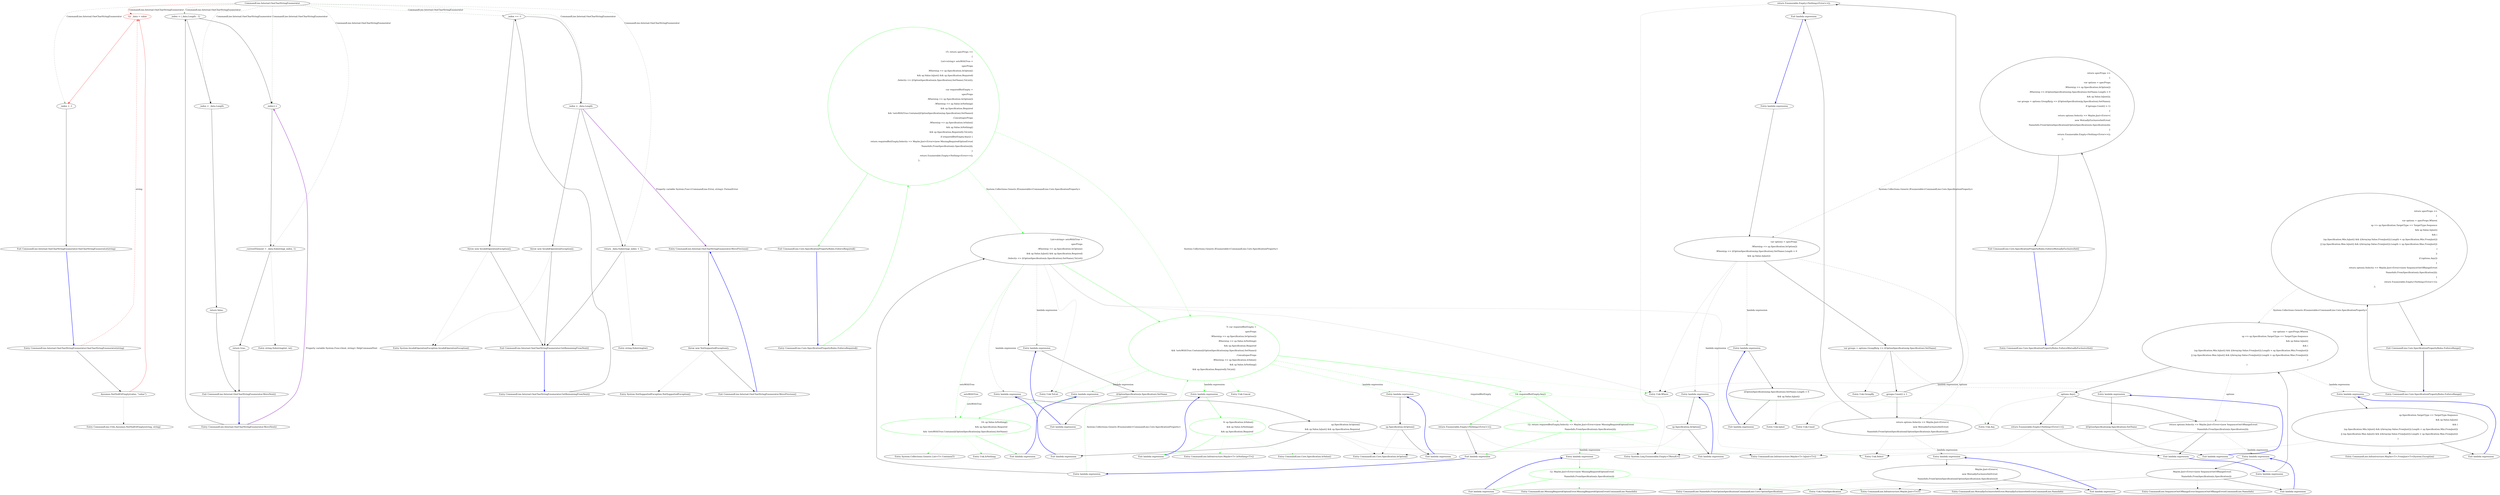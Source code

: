 digraph  {
n28 [label="CommandLine.Internal.OneCharStringEnumerator", span=""];
n0 [cluster="CommandLine.Internal.OneCharStringEnumerator.OneCharStringEnumerator(string)", label="Entry CommandLine.Internal.OneCharStringEnumerator.OneCharStringEnumerator(string)", span="37-37"];
n1 [cluster="CommandLine.Internal.OneCharStringEnumerator.OneCharStringEnumerator(string)", label="Assumes.NotNullOrEmpty(value, ''value'')", span="39-39"];
n2 [cluster="CommandLine.Internal.OneCharStringEnumerator.OneCharStringEnumerator(string)", color=red, community=0, label="12: _data = value", span="40-40"];
n5 [cluster="CommandLine.Utils.Assumes.NotNullOrEmpty(string, string)", label="Entry CommandLine.Utils.Assumes.NotNullOrEmpty(string, string)", span="54-54"];
n3 [cluster="CommandLine.Internal.OneCharStringEnumerator.OneCharStringEnumerator(string)", label="_index = -1", span="41-41"];
n4 [cluster="CommandLine.Internal.OneCharStringEnumerator.OneCharStringEnumerator(string)", label="Exit CommandLine.Internal.OneCharStringEnumerator.OneCharStringEnumerator(string)", span="37-37"];
n6 [cluster="CommandLine.Internal.OneCharStringEnumerator.MoveNext()", label="Entry CommandLine.Internal.OneCharStringEnumerator.MoveNext()", span="75-75"];
n7 [cluster="CommandLine.Internal.OneCharStringEnumerator.MoveNext()", label="_index < (_data.Length - 1)", span="77-77"];
n8 [cluster="CommandLine.Internal.OneCharStringEnumerator.MoveNext()", label="_index++", span="79-79"];
n11 [cluster="CommandLine.Internal.OneCharStringEnumerator.MoveNext()", label="_index = _data.Length", span="83-83"];
n9 [cluster="CommandLine.Internal.OneCharStringEnumerator.MoveNext()", label="_currentElement = _data.Substring(_index, 1)", span="80-80"];
n10 [cluster="CommandLine.Internal.OneCharStringEnumerator.MoveNext()", label="return true;", span="81-81"];
n14 [cluster="string.Substring(int, int)", label="Entry string.Substring(int, int)", span="0-0"];
n12 [cluster="CommandLine.Internal.OneCharStringEnumerator.MoveNext()", label="return false;", span="84-84"];
n13 [cluster="CommandLine.Internal.OneCharStringEnumerator.MoveNext()", label="Exit CommandLine.Internal.OneCharStringEnumerator.MoveNext()", span="75-75"];
n15 [cluster="CommandLine.Internal.OneCharStringEnumerator.GetRemainingFromNext()", label="Entry CommandLine.Internal.OneCharStringEnumerator.GetRemainingFromNext()", span="87-87"];
n16 [cluster="CommandLine.Internal.OneCharStringEnumerator.GetRemainingFromNext()", label="_index == -1", span="89-89"];
n17 [cluster="CommandLine.Internal.OneCharStringEnumerator.GetRemainingFromNext()", label="throw new InvalidOperationException();", span="89-89"];
n18 [cluster="CommandLine.Internal.OneCharStringEnumerator.GetRemainingFromNext()", label="_index > _data.Length", span="90-90"];
n19 [cluster="CommandLine.Internal.OneCharStringEnumerator.GetRemainingFromNext()", label="throw new InvalidOperationException();", span="90-90"];
n20 [cluster="CommandLine.Internal.OneCharStringEnumerator.GetRemainingFromNext()", label="return _data.Substring(_index + 1);", span="91-91"];
n21 [cluster="CommandLine.Internal.OneCharStringEnumerator.GetRemainingFromNext()", label="Exit CommandLine.Internal.OneCharStringEnumerator.GetRemainingFromNext()", span="87-87"];
n23 [cluster="string.Substring(int)", label="Entry string.Substring(int)", span="0-0"];
n22 [cluster="System.InvalidOperationException.InvalidOperationException()", label="Entry System.InvalidOperationException.InvalidOperationException()", span="0-0"];
n24 [cluster="CommandLine.Internal.OneCharStringEnumerator.MovePrevious()", label="Entry CommandLine.Internal.OneCharStringEnumerator.MovePrevious()", span="94-94"];
n25 [cluster="CommandLine.Internal.OneCharStringEnumerator.MovePrevious()", label="throw new NotSupportedException();", span="94-94"];
n26 [cluster="CommandLine.Internal.OneCharStringEnumerator.MovePrevious()", label="Exit CommandLine.Internal.OneCharStringEnumerator.MovePrevious()", span="94-94"];
n27 [cluster="System.NotSupportedException.NotSupportedException()", label="Entry System.NotSupportedException.NotSupportedException()", span="0-0"];
d33 [cluster="CommandLine.Core.SpecificationPropertyRules.EnforceRequired()", color=green, community=0, label="15: return specProps =>\r\n            {\r\n                List<string> setsWithTrue =\r\n                    specProps\r\n                        .Where(sp => sp.Specification.IsOption()\r\n                            && sp.Value.IsJust() && sp.Specification.Required)\r\n                        .Select(s => ((OptionSpecification)s.Specification).SetName).ToList();\r\n                \r\n                var requiredButEmpty =\r\n                    specProps\r\n                        .Where(sp => sp.Specification.IsOption())\r\n                        .Where(sp => sp.Value.IsNothing()\r\n                            && sp.Specification.Required\r\n                            && !setsWithTrue.Contains(((OptionSpecification)sp.Specification).SetName))\r\n                    .Concat(specProps\r\n                        .Where(sp => sp.Specification.IsValue()\r\n                            && sp.Value.IsNothing()\r\n                            && sp.Specification.Required)).ToList();\r\n                    if (requiredButEmpty.Any()) {\r\n                        return requiredButEmpty.Select(s => Maybe.Just<Error>(new MissingRequiredOptionError(\r\n                            NameInfo.FromSpecification(s.Specification))));\r\n                    }\r\n                    return Enumerable.Empty<Nothing<Error>>();\r\n                };", span="39-62"];
d32 [cluster="CommandLine.Core.SpecificationPropertyRules.EnforceRequired()", label="Entry CommandLine.Core.SpecificationPropertyRules.EnforceRequired()", span="37-37"];
d34 [cluster="CommandLine.Core.SpecificationPropertyRules.EnforceRequired()", label="Exit CommandLine.Core.SpecificationPropertyRules.EnforceRequired()", span="37-37"];
d36 [cluster="lambda expression", label="List<string> setsWithTrue =\r\n                    specProps\r\n                        .Where(sp => sp.Specification.IsOption()\r\n                            && sp.Value.IsJust() && sp.Specification.Required)\r\n                        .Select(s => ((OptionSpecification)s.Specification).SetName).ToList()", span="41-45"];
d37 [cluster="lambda expression", color=green, community=0, label="5: var requiredButEmpty =\r\n                    specProps\r\n                        .Where(sp => sp.Specification.IsOption())\r\n                        .Where(sp => sp.Value.IsNothing()\r\n                            && sp.Specification.Required\r\n                            && !setsWithTrue.Contains(((OptionSpecification)sp.Specification).SetName))\r\n                    .Concat(specProps\r\n                        .Where(sp => sp.Specification.IsValue()\r\n                            && sp.Value.IsNothing()\r\n                            && sp.Specification.Required)).ToList()", span="47-56"];
d35 [cluster="lambda expression", label="Entry lambda expression", span="39-62"];
d38 [cluster="lambda expression", color=green, community=0, label="14: requiredButEmpty.Any()", span="57-57"];
d10 [cluster="Unk.Where", label="Entry Unk.Where", span=""];
d43 [cluster="Unk.Concat", label="Entry Unk.Concat", span=""];
d42 [cluster="Unk.ToList", label="Entry Unk.ToList", span=""];
d52 [cluster="lambda expression", label="Entry lambda expression", span="49-49"];
d55 [cluster="lambda expression", label="Entry lambda expression", span="50-52"];
d60 [cluster="lambda expression", label="Entry lambda expression", span="54-56"];
d39 [cluster="lambda expression", color=green, community=0, label="12: return requiredButEmpty.Select(s => Maybe.Just<Error>(new MissingRequiredOptionError(\r\n                            NameInfo.FromSpecification(s.Specification))));", span="58-59"];
d56 [cluster="lambda expression", color=green, community=0, label="10: sp.Value.IsNothing()\r\n                            && sp.Specification.Required\r\n                            && !setsWithTrue.Contains(((OptionSpecification)sp.Specification).SetName)", span="50-52"];
d87 [label=setsWithTrue, span=""];
d57 [cluster="lambda expression", label="Exit lambda expression", span="50-52"];
d58 [cluster="Unk.IsNothing", label="Entry Unk.IsNothing", span=""];
d59 [cluster="System.Collections.Generic.List<T>.Contains(T)", label="Entry System.Collections.Generic.List<T>.Contains(T)", span="0-0"];
d40 [cluster="lambda expression", label="return Enumerable.Empty<Nothing<Error>>();", span="61-61"];
d44 [cluster="Unk.Any", label="Entry Unk.Any", span=""];
d41 [cluster="lambda expression", label="Exit lambda expression", span="39-62"];
d13 [cluster="Unk.Select", label="Entry Unk.Select", span=""];
d65 [cluster="lambda expression", label="Entry lambda expression", span="58-59"];
d61 [cluster="lambda expression", color=green, community=0, label="9: sp.Specification.IsValue()\r\n                            && sp.Value.IsNothing()\r\n                            && sp.Specification.Required", span="54-56"];
d62 [cluster="lambda expression", label="Exit lambda expression", span="54-56"];
d63 [cluster="CommandLine.Core.Specification.IsValue()", label="Entry CommandLine.Core.Specification.IsValue()", span="15-15"];
d64 [cluster="CommandLine.Infrastructure.Maybe<T>.IsNothing<T>()", label="Entry CommandLine.Infrastructure.Maybe<T>.IsNothing<T>()", span="144-144"];
d66 [cluster="lambda expression", color=green, community=0, label="12: Maybe.Just<Error>(new MissingRequiredOptionError(\r\n                            NameInfo.FromSpecification(s.Specification)))", span="58-59"];
d67 [cluster="lambda expression", label="Exit lambda expression", span="58-59"];
d68 [cluster="CommandLine.MissingRequiredOptionError.MissingRequiredOptionError(CommandLine.NameInfo)", label="Entry CommandLine.MissingRequiredOptionError.MissingRequiredOptionError(CommandLine.NameInfo)", span="283-283"];
d69 [cluster="Unk.FromSpecification", label="Entry Unk.FromSpecification", span=""];
d31 [cluster="CommandLine.Infrastructure.Maybe.Just<T>(T)", label="Entry CommandLine.Infrastructure.Maybe.Just<T>(T)", span="68-68"];
d45 [cluster="lambda expression", label="Entry lambda expression", span="43-44"];
d49 [cluster="lambda expression", label="Entry lambda expression", span="45-45"];
d4 [cluster="lambda expression", label="var options = specProps\r\n                            .Where(sp => sp.Specification.IsOption())\r\n                            .Where(sp => ((OptionSpecification)sp.Specification).SetName.Length > 0\r\n                                   && sp.Value.IsJust())", span="22-25"];
d74 [cluster="lambda expression", label="var options = specProps.Where(\r\n                        sp => sp.Specification.TargetType == TargetType.Sequence\r\n                        && sp.Value.IsJust()\r\n                        && (\r\n                            (sp.Specification.Min.IsJust() && ((Array)sp.Value.FromJust()).Length < sp.Specification.Min.FromJust())\r\n                            || (sp.Specification.Max.IsJust() && ((Array)sp.Value.FromJust()).Length > sp.Specification.Max.FromJust())\r\n                        )\r\n                    )", span="69-76"];
d54 [cluster="lambda expression", label="Exit lambda expression", span="49-49"];
d53 [cluster="lambda expression", label="sp.Specification.IsOption()", span="49-49"];
d14 [cluster="System.Linq.Enumerable.Empty<TResult>()", label="Entry System.Linq.Enumerable.Empty<TResult>()", span="0-0"];
d75 [cluster="lambda expression", label="options.Any()", span="77-77"];
d7 [cluster="lambda expression", label="return options.Select(s => Maybe.Just<Error>(\r\n                            new MutuallyExclusiveSetError(\r\n                                NameInfo.FromOptionSpecification((OptionSpecification)s.Specification))));", span="29-31"];
d76 [cluster="lambda expression", label="return options.Select(s => Maybe.Just<Error>(new SequenceOutOfRangeError(\r\n                            NameInfo.FromSpecification(s.Specification))));", span="79-80"];
d84 [cluster="lambda expression", label="Maybe.Just<Error>(new SequenceOutOfRangeError(\r\n                            NameInfo.FromSpecification(s.Specification)))", span="79-80"];
d27 [cluster="lambda expression", label="Maybe.Just<Error>(\r\n                            new MutuallyExclusiveSetError(\r\n                                NameInfo.FromOptionSpecification((OptionSpecification)s.Specification)))", span="29-31"];
d47 [cluster="lambda expression", label="Exit lambda expression", span="43-44"];
d46 [cluster="lambda expression", label="sp.Specification.IsOption()\r\n                            && sp.Value.IsJust() && sp.Specification.Required", span="43-44"];
d51 [cluster="lambda expression", label="Exit lambda expression", span="45-45"];
d50 [cluster="lambda expression", label="((OptionSpecification)s.Specification).SetName", span="45-45"];
d1 [cluster="CommandLine.Core.SpecificationPropertyRules.EnforceMutuallyExclusiveSet()", label="return specProps =>\r\n                {\r\n                    var options = specProps\r\n                            .Where(sp => sp.Specification.IsOption())\r\n                            .Where(sp => ((OptionSpecification)sp.Specification).SetName.Length > 0\r\n                                   && sp.Value.IsJust());\r\n                    var groups = options.GroupBy(g => ((OptionSpecification)g.Specification).SetName);\r\n                    if (groups.Count() > 1)\r\n                    {\r\n                        return options.Select(s => Maybe.Just<Error>(\r\n                            new MutuallyExclusiveSetError(\r\n                                NameInfo.FromOptionSpecification((OptionSpecification)s.Specification))));\r\n                    }\r\n                    return Enumerable.Empty<Nothing<Error>>();\r\n                };", span="20-34"];
d3 [cluster="lambda expression", label="Entry lambda expression", span="20-34"];
d5 [cluster="lambda expression", label="var groups = options.GroupBy(g => ((OptionSpecification)g.Specification).SetName)", span="26-26"];
d15 [cluster="lambda expression", label="Entry lambda expression", span="23-23"];
d19 [cluster="lambda expression", label="Entry lambda expression", span="24-25"];
d71 [cluster="CommandLine.Core.SpecificationPropertyRules.EnforceRange()", label="return specProps =>\r\n                {\r\n                    var options = specProps.Where(\r\n                        sp => sp.Specification.TargetType == TargetType.Sequence\r\n                        && sp.Value.IsJust()\r\n                        && (\r\n                            (sp.Specification.Min.IsJust() && ((Array)sp.Value.FromJust()).Length < sp.Specification.Min.FromJust())\r\n                            || (sp.Specification.Max.IsJust() && ((Array)sp.Value.FromJust()).Length > sp.Specification.Max.FromJust())\r\n                        )\r\n                    );\r\n                    if (options.Any())\r\n                    {\r\n                        return options.Select(s => Maybe.Just<Error>(new SequenceOutOfRangeError(\r\n                            NameInfo.FromSpecification(s.Specification))));\r\n                    }\r\n                    return Enumerable.Empty<Nothing<Error>>();\r\n                };", span="67-83"];
d73 [cluster="lambda expression", label="Entry lambda expression", span="67-83"];
d79 [cluster="lambda expression", label="Entry lambda expression", span="70-75"];
d18 [cluster="CommandLine.Core.Specification.IsOption()", label="Entry CommandLine.Core.Specification.IsOption()", span="10-10"];
d8 [cluster="lambda expression", label="return Enumerable.Empty<Nothing<Error>>();", span="33-33"];
d77 [cluster="lambda expression", label="return Enumerable.Empty<Nothing<Error>>();", span="82-82"];
d6 [cluster="lambda expression", label="groups.Count() > 1", span="27-27"];
d9 [cluster="lambda expression", label="Exit lambda expression", span="20-34"];
d26 [cluster="lambda expression", label="Entry lambda expression", span="29-31"];
d78 [cluster="lambda expression", label="Exit lambda expression", span="67-83"];
d83 [cluster="lambda expression", label="Entry lambda expression", span="79-80"];
d85 [cluster="lambda expression", label="Exit lambda expression", span="79-80"];
d86 [cluster="CommandLine.SequenceOutOfRangeError.SequenceOutOfRangeError(CommandLine.NameInfo)", label="Entry CommandLine.SequenceOutOfRangeError.SequenceOutOfRangeError(CommandLine.NameInfo)", span="316-316"];
d28 [cluster="lambda expression", label="Exit lambda expression", span="29-31"];
d29 [cluster="CommandLine.MutuallyExclusiveSetError.MutuallyExclusiveSetError(CommandLine.NameInfo)", label="Entry CommandLine.MutuallyExclusiveSetError.MutuallyExclusiveSetError(CommandLine.NameInfo)", span="294-294"];
d30 [cluster="CommandLine.NameInfo.FromOptionSpecification(CommandLine.Core.OptionSpecification)", label="Entry CommandLine.NameInfo.FromOptionSpecification(CommandLine.Core.OptionSpecification)", span="60-60"];
d48 [cluster="CommandLine.Infrastructure.Maybe<T>.IsJust<T>()", label="Entry CommandLine.Infrastructure.Maybe<T>.IsJust<T>()", span="149-149"];
d0 [cluster="CommandLine.Core.SpecificationPropertyRules.EnforceMutuallyExclusiveSet()", label="Entry CommandLine.Core.SpecificationPropertyRules.EnforceMutuallyExclusiveSet()", span="18-18"];
d2 [cluster="CommandLine.Core.SpecificationPropertyRules.EnforceMutuallyExclusiveSet()", label="Exit CommandLine.Core.SpecificationPropertyRules.EnforceMutuallyExclusiveSet()", span="18-18"];
d11 [cluster="Unk.GroupBy", label="Entry Unk.GroupBy", span=""];
d23 [cluster="lambda expression", label="Entry lambda expression", span="26-26"];
d17 [cluster="lambda expression", label="Exit lambda expression", span="23-23"];
d16 [cluster="lambda expression", label="sp.Specification.IsOption()", span="23-23"];
d21 [cluster="lambda expression", label="Exit lambda expression", span="24-25"];
d20 [cluster="lambda expression", label="((OptionSpecification)sp.Specification).SetName.Length > 0\r\n                                   && sp.Value.IsJust()", span="24-25"];
d70 [cluster="CommandLine.Core.SpecificationPropertyRules.EnforceRange()", label="Entry CommandLine.Core.SpecificationPropertyRules.EnforceRange()", span="65-65"];
d72 [cluster="CommandLine.Core.SpecificationPropertyRules.EnforceRange()", label="Exit CommandLine.Core.SpecificationPropertyRules.EnforceRange()", span="65-65"];
d81 [cluster="lambda expression", label="Exit lambda expression", span="70-75"];
d80 [cluster="lambda expression", label="sp.Specification.TargetType == TargetType.Sequence\r\n                        && sp.Value.IsJust()\r\n                        && (\r\n                            (sp.Specification.Min.IsJust() && ((Array)sp.Value.FromJust()).Length < sp.Specification.Min.FromJust())\r\n                            || (sp.Specification.Max.IsJust() && ((Array)sp.Value.FromJust()).Length > sp.Specification.Max.FromJust())\r\n                        )", span="70-75"];
d12 [cluster="Unk.Count", label="Entry Unk.Count", span=""];
d25 [cluster="lambda expression", label="Exit lambda expression", span="26-26"];
d24 [cluster="lambda expression", label="((OptionSpecification)g.Specification).SetName", span="26-26"];
d22 [cluster="Unk.IsJust", label="Entry Unk.IsJust", span=""];
d82 [cluster="CommandLine.Infrastructure.Maybe<T>.FromJust<T>(System.Exception)", label="Entry CommandLine.Infrastructure.Maybe<T>.FromJust<T>(System.Exception)", span="134-134"];
n28 -> n2  [color=red, key=1, label="CommandLine.Internal.OneCharStringEnumerator", style=dashed];
n28 -> n3  [color=darkseagreen4, key=1, label="CommandLine.Internal.OneCharStringEnumerator", style=dashed];
n28 -> n7  [color=darkseagreen4, key=1, label="CommandLine.Internal.OneCharStringEnumerator", style=dashed];
n28 -> n8  [color=darkseagreen4, key=1, label="CommandLine.Internal.OneCharStringEnumerator", style=dashed];
n28 -> n9  [color=darkseagreen4, key=1, label="CommandLine.Internal.OneCharStringEnumerator", style=dashed];
n28 -> n11  [color=darkseagreen4, key=1, label="CommandLine.Internal.OneCharStringEnumerator", style=dashed];
n28 -> n16  [color=darkseagreen4, key=1, label="CommandLine.Internal.OneCharStringEnumerator", style=dashed];
n28 -> n18  [color=darkseagreen4, key=1, label="CommandLine.Internal.OneCharStringEnumerator", style=dashed];
n28 -> n20  [color=darkseagreen4, key=1, label="CommandLine.Internal.OneCharStringEnumerator", style=dashed];
n0 -> n1  [key=0, style=solid];
n0 -> n2  [color=red, key=1, label=string, style=dashed];
n1 -> n2  [color=red, key=0, style=solid];
n1 -> n5  [key=2, style=dotted];
n2 -> n3  [color=red, key=0, style=solid];
n3 -> n4  [key=0, style=solid];
n4 -> n0  [color=blue, key=0, style=bold];
n6 -> n7  [key=0, style=solid];
n6 -> n8  [color=darkorchid, key=3, label="Property variable System.Func<bool, string> HelpCommandText", style=bold];
n7 -> n8  [key=0, style=solid];
n7 -> n11  [key=0, style=solid];
n8 -> n9  [key=0, style=solid];
n11 -> n12  [key=0, style=solid];
n9 -> n10  [key=0, style=solid];
n9 -> n14  [key=2, style=dotted];
n10 -> n13  [key=0, style=solid];
n12 -> n13  [key=0, style=solid];
n13 -> n6  [color=blue, key=0, style=bold];
n15 -> n16  [key=0, style=solid];
n16 -> n17  [key=0, style=solid];
n16 -> n18  [key=0, style=solid];
n17 -> n21  [key=0, style=solid];
n17 -> n22  [key=2, style=dotted];
n18 -> n19  [key=0, style=solid];
n18 -> n20  [key=0, style=solid];
n18 -> n24  [color=darkorchid, key=3, label="Property variable System.Func<CommandLine.Error, string> FormatError", style=bold];
n19 -> n21  [key=0, style=solid];
n19 -> n22  [key=2, style=dotted];
n20 -> n21  [key=0, style=solid];
n20 -> n23  [key=2, style=dotted];
n21 -> n15  [color=blue, key=0, style=bold];
n24 -> n25  [key=0, style=solid];
n25 -> n26  [key=0, style=solid];
n25 -> n27  [key=2, style=dotted];
n26 -> n24  [color=blue, key=0, style=bold];
d33 -> d34  [color=green, key=0, style=solid];
d33 -> d36  [color=green, key=1, label="System.Collections.Generic.IEnumerable<CommandLine.Core.SpecificationProperty>", style=dashed];
d33 -> d37  [color=green, key=1, label="System.Collections.Generic.IEnumerable<CommandLine.Core.SpecificationProperty>", style=dashed];
d32 -> d33  [color=green, key=0, style=solid];
d34 -> d32  [color=blue, key=0, style=bold];
d36 -> d37  [color=green, key=0, style=solid];
d36 -> d56  [color=green, key=1, label=setsWithTrue, style=dashed];
d36 -> d10  [key=2, style=dotted];
d36 -> d13  [key=2, style=dotted];
d36 -> d42  [key=2, style=dotted];
d36 -> d45  [color=darkseagreen4, key=1, label="lambda expression", style=dashed];
d36 -> d49  [color=darkseagreen4, key=1, label="lambda expression", style=dashed];
d37 -> d38  [color=green, key=0, style=solid];
d37 -> d10  [color=green, key=2, style=dotted];
d37 -> d43  [color=green, key=2, style=dotted];
d37 -> d42  [color=green, key=2, style=dotted];
d37 -> d52  [color=green, key=1, label="lambda expression", style=dashed];
d37 -> d55  [color=green, key=1, label="lambda expression", style=dashed];
d37 -> d60  [color=green, key=1, label="lambda expression", style=dashed];
d37 -> d39  [color=green, key=1, label=requiredButEmpty, style=dashed];
d35 -> d37  [color=green, key=1, label="System.Collections.Generic.IEnumerable<CommandLine.Core.SpecificationProperty>", style=dashed];
d35 -> d36  [key=0, style=solid];
d38 -> d39  [color=green, key=0, style=solid];
d38 -> d40  [color=green, key=0, style=solid];
d38 -> d44  [color=green, key=2, style=dotted];
d52 -> d53  [key=0, style=solid];
d55 -> d56  [color=green, key=0, style=solid];
d60 -> d61  [color=green, key=0, style=solid];
d39 -> d41  [color=green, key=0, style=solid];
d39 -> d13  [color=green, key=2, style=dotted];
d39 -> d65  [color=green, key=1, label="lambda expression", style=dashed];
d56 -> d57  [color=green, key=0, style=solid];
d56 -> d58  [color=green, key=2, style=dotted];
d56 -> d59  [color=green, key=2, style=dotted];
d87 -> d56  [color=green, key=1, label=setsWithTrue, style=dashed];
d57 -> d55  [color=blue, key=0, style=bold];
d40 -> d41  [key=0, style=solid];
d40 -> d14  [key=2, style=dotted];
d41 -> d35  [color=blue, key=0, style=bold];
d65 -> d66  [color=green, key=0, style=solid];
d61 -> d62  [color=green, key=0, style=solid];
d61 -> d63  [color=green, key=2, style=dotted];
d61 -> d64  [color=green, key=2, style=dotted];
d62 -> d60  [color=blue, key=0, style=bold];
d66 -> d67  [color=green, key=0, style=solid];
d66 -> d68  [color=green, key=2, style=dotted];
d66 -> d69  [color=green, key=2, style=dotted];
d66 -> d31  [color=green, key=2, style=dotted];
d67 -> d65  [color=blue, key=0, style=bold];
d45 -> d46  [key=0, style=solid];
d49 -> d50  [key=0, style=solid];
d4 -> d10  [key=2, style=dotted];
d4 -> d5  [key=0, style=solid];
d4 -> d15  [color=darkseagreen4, key=1, label="lambda expression", style=dashed];
d4 -> d19  [color=darkseagreen4, key=1, label="lambda expression", style=dashed];
d4 -> d7  [color=darkseagreen4, key=1, label=options, style=dashed];
d74 -> d10  [key=2, style=dotted];
d74 -> d75  [key=0, style=solid];
d74 -> d79  [color=darkseagreen4, key=1, label="lambda expression", style=dashed];
d74 -> d76  [color=darkseagreen4, key=1, label=options, style=dashed];
d54 -> d52  [color=blue, key=0, style=bold];
d53 -> d54  [key=0, style=solid];
d53 -> d18  [key=2, style=dotted];
d75 -> d44  [key=2, style=dotted];
d75 -> d76  [key=0, style=solid];
d75 -> d77  [key=0, style=solid];
d7 -> d13  [key=2, style=dotted];
d7 -> d9  [key=0, style=solid];
d7 -> d26  [color=darkseagreen4, key=1, label="lambda expression", style=dashed];
d76 -> d13  [key=2, style=dotted];
d76 -> d78  [key=0, style=solid];
d76 -> d83  [color=darkseagreen4, key=1, label="lambda expression", style=dashed];
d84 -> d69  [key=2, style=dotted];
d84 -> d31  [key=2, style=dotted];
d84 -> d85  [key=0, style=solid];
d84 -> d86  [key=2, style=dotted];
d27 -> d31  [key=2, style=dotted];
d27 -> d28  [key=0, style=solid];
d27 -> d29  [key=2, style=dotted];
d27 -> d30  [key=2, style=dotted];
d47 -> d45  [color=blue, key=0, style=bold];
d46 -> d47  [key=0, style=solid];
d46 -> d18  [key=2, style=dotted];
d46 -> d48  [key=2, style=dotted];
d51 -> d49  [color=blue, key=0, style=bold];
d50 -> d51  [key=0, style=solid];
d1 -> d4  [color=darkseagreen4, key=1, label="System.Collections.Generic.IEnumerable<CommandLine.Core.SpecificationProperty>", style=dashed];
d1 -> d2  [key=0, style=solid];
d3 -> d4  [key=0, style=solid];
d5 -> d6  [key=0, style=solid];
d5 -> d11  [key=2, style=dotted];
d5 -> d23  [color=darkseagreen4, key=1, label="lambda expression", style=dashed];
d15 -> d16  [key=0, style=solid];
d19 -> d20  [key=0, style=solid];
d71 -> d74  [color=darkseagreen4, key=1, label="System.Collections.Generic.IEnumerable<CommandLine.Core.SpecificationProperty>", style=dashed];
d71 -> d72  [key=0, style=solid];
d73 -> d74  [key=0, style=solid];
d79 -> d80  [key=0, style=solid];
d8 -> d14  [key=2, style=dotted];
d8 -> d9  [key=0, style=solid];
d77 -> d14  [key=2, style=dotted];
d77 -> d78  [key=0, style=solid];
d6 -> d7  [key=0, style=solid];
d6 -> d8  [key=0, style=solid];
d6 -> d12  [key=2, style=dotted];
d9 -> d3  [color=blue, key=0, style=bold];
d26 -> d27  [key=0, style=solid];
d78 -> d73  [color=blue, key=0, style=bold];
d83 -> d84  [key=0, style=solid];
d85 -> d83  [color=blue, key=0, style=bold];
d28 -> d26  [color=blue, key=0, style=bold];
d0 -> d1  [key=0, style=solid];
d2 -> d0  [color=blue, key=0, style=bold];
d23 -> d24  [key=0, style=solid];
d17 -> d15  [color=blue, key=0, style=bold];
d16 -> d18  [key=2, style=dotted];
d16 -> d17  [key=0, style=solid];
d21 -> d19  [color=blue, key=0, style=bold];
d20 -> d21  [key=0, style=solid];
d20 -> d22  [key=2, style=dotted];
d70 -> d71  [key=0, style=solid];
d72 -> d70  [color=blue, key=0, style=bold];
d81 -> d79  [color=blue, key=0, style=bold];
d80 -> d48  [key=2, style=dotted];
d80 -> d81  [key=0, style=solid];
d80 -> d82  [key=2, style=dotted];
d25 -> d23  [color=blue, key=0, style=bold];
d24 -> d25  [key=0, style=solid];
}
